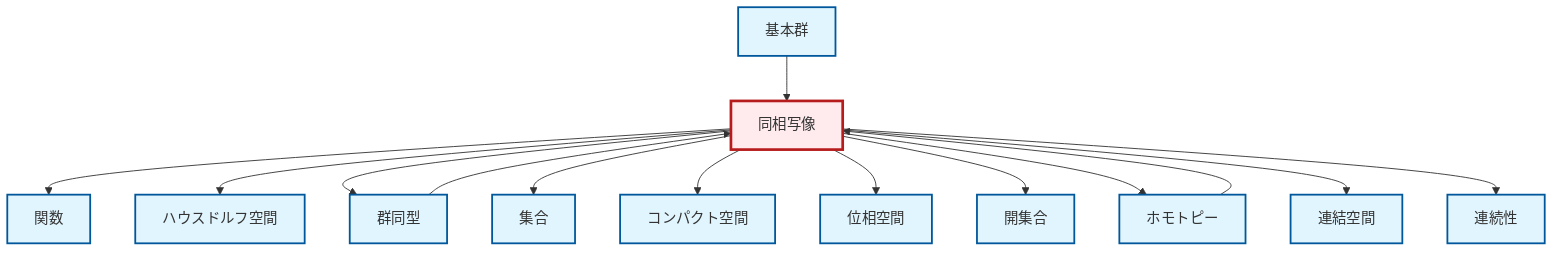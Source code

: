 graph TD
    classDef definition fill:#e1f5fe,stroke:#01579b,stroke-width:2px
    classDef theorem fill:#f3e5f5,stroke:#4a148c,stroke-width:2px
    classDef axiom fill:#fff3e0,stroke:#e65100,stroke-width:2px
    classDef example fill:#e8f5e9,stroke:#1b5e20,stroke-width:2px
    classDef current fill:#ffebee,stroke:#b71c1c,stroke-width:3px
    def-open-set["開集合"]:::definition
    def-topological-space["位相空間"]:::definition
    def-homeomorphism["同相写像"]:::definition
    def-compact["コンパクト空間"]:::definition
    def-hausdorff["ハウスドルフ空間"]:::definition
    def-function["関数"]:::definition
    def-fundamental-group["基本群"]:::definition
    def-connected["連結空間"]:::definition
    def-set["集合"]:::definition
    def-isomorphism["群同型"]:::definition
    def-homotopy["ホモトピー"]:::definition
    def-continuity["連続性"]:::definition
    def-homeomorphism --> def-function
    def-homeomorphism --> def-hausdorff
    def-isomorphism --> def-homeomorphism
    def-homeomorphism --> def-isomorphism
    def-fundamental-group --> def-homeomorphism
    def-homotopy --> def-homeomorphism
    def-homeomorphism --> def-set
    def-homeomorphism --> def-compact
    def-homeomorphism --> def-topological-space
    def-homeomorphism --> def-open-set
    def-homeomorphism --> def-homotopy
    def-homeomorphism --> def-connected
    def-homeomorphism --> def-continuity
    class def-homeomorphism current